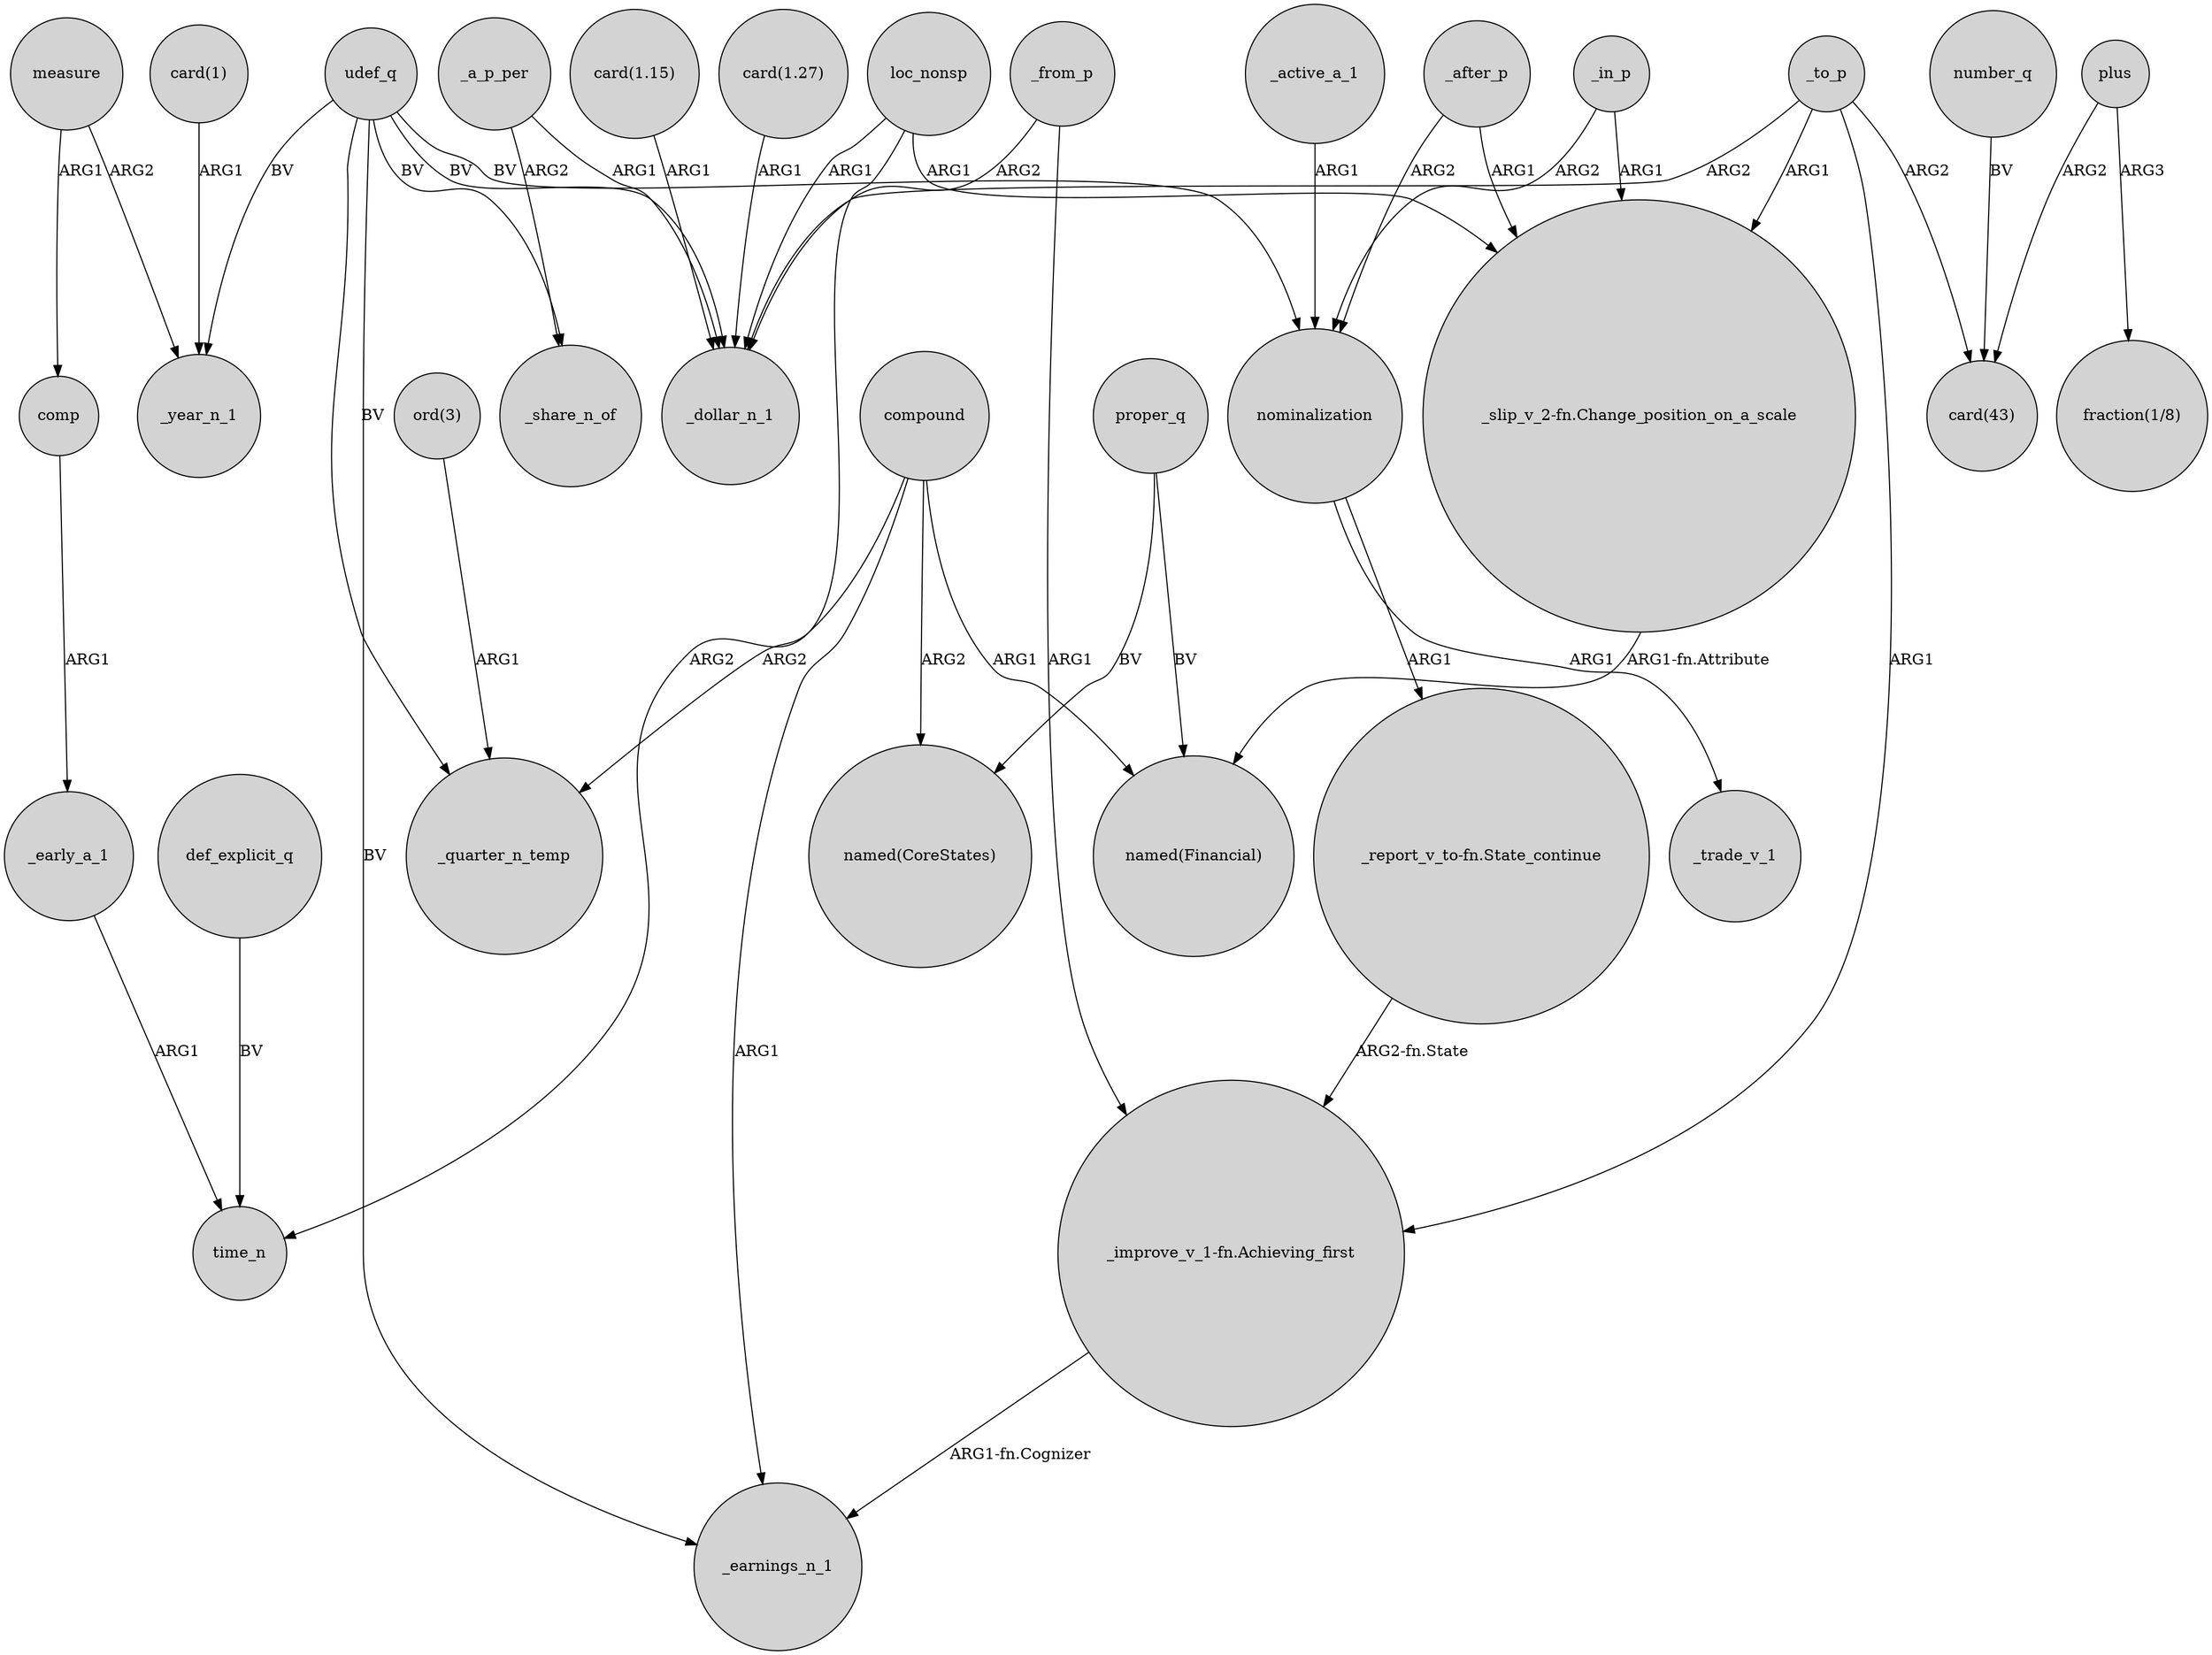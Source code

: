 digraph {
	node [shape=circle style=filled]
	_from_p -> "_improve_v_1-fn.Achieving_first" [label=ARG1]
	_early_a_1 -> time_n [label=ARG1]
	_in_p -> "_slip_v_2-fn.Change_position_on_a_scale" [label=ARG1]
	number_q -> "card(43)" [label=BV]
	loc_nonsp -> _dollar_n_1 [label=ARG1]
	_active_a_1 -> nominalization [label=ARG1]
	"_improve_v_1-fn.Achieving_first" -> _earnings_n_1 [label="ARG1-fn.Cognizer"]
	"ord(3)" -> _quarter_n_temp [label=ARG1]
	"card(1)" -> _year_n_1 [label=ARG1]
	"card(1.27)" -> _dollar_n_1 [label=ARG1]
	plus -> "fraction(1/8)" [label=ARG3]
	udef_q -> nominalization [label=BV]
	_to_p -> "_improve_v_1-fn.Achieving_first" [label=ARG1]
	comp -> _early_a_1 [label=ARG1]
	_to_p -> _dollar_n_1 [label=ARG2]
	loc_nonsp -> "_slip_v_2-fn.Change_position_on_a_scale" [label=ARG1]
	compound -> "named(CoreStates)" [label=ARG2]
	_after_p -> nominalization [label=ARG2]
	_to_p -> "_slip_v_2-fn.Change_position_on_a_scale" [label=ARG1]
	measure -> _year_n_1 [label=ARG2]
	_to_p -> "card(43)" [label=ARG2]
	compound -> _quarter_n_temp [label=ARG2]
	_a_p_per -> _share_n_of [label=ARG2]
	udef_q -> _earnings_n_1 [label=BV]
	udef_q -> _share_n_of [label=BV]
	"_slip_v_2-fn.Change_position_on_a_scale" -> "named(Financial)" [label="ARG1-fn.Attribute"]
	plus -> "card(43)" [label=ARG2]
	udef_q -> _dollar_n_1 [label=BV]
	nominalization -> "_report_v_to-fn.State_continue" [label=ARG1]
	proper_q -> "named(Financial)" [label=BV]
	"_report_v_to-fn.State_continue" -> "_improve_v_1-fn.Achieving_first" [label="ARG2-fn.State"]
	_a_p_per -> _dollar_n_1 [label=ARG1]
	measure -> comp [label=ARG1]
	udef_q -> _quarter_n_temp [label=BV]
	compound -> "named(Financial)" [label=ARG1]
	def_explicit_q -> time_n [label=BV]
	udef_q -> _year_n_1 [label=BV]
	loc_nonsp -> time_n [label=ARG2]
	compound -> _earnings_n_1 [label=ARG1]
	_in_p -> nominalization [label=ARG2]
	_after_p -> "_slip_v_2-fn.Change_position_on_a_scale" [label=ARG1]
	_from_p -> _dollar_n_1 [label=ARG2]
	"card(1.15)" -> _dollar_n_1 [label=ARG1]
	nominalization -> _trade_v_1 [label=ARG1]
	proper_q -> "named(CoreStates)" [label=BV]
}
